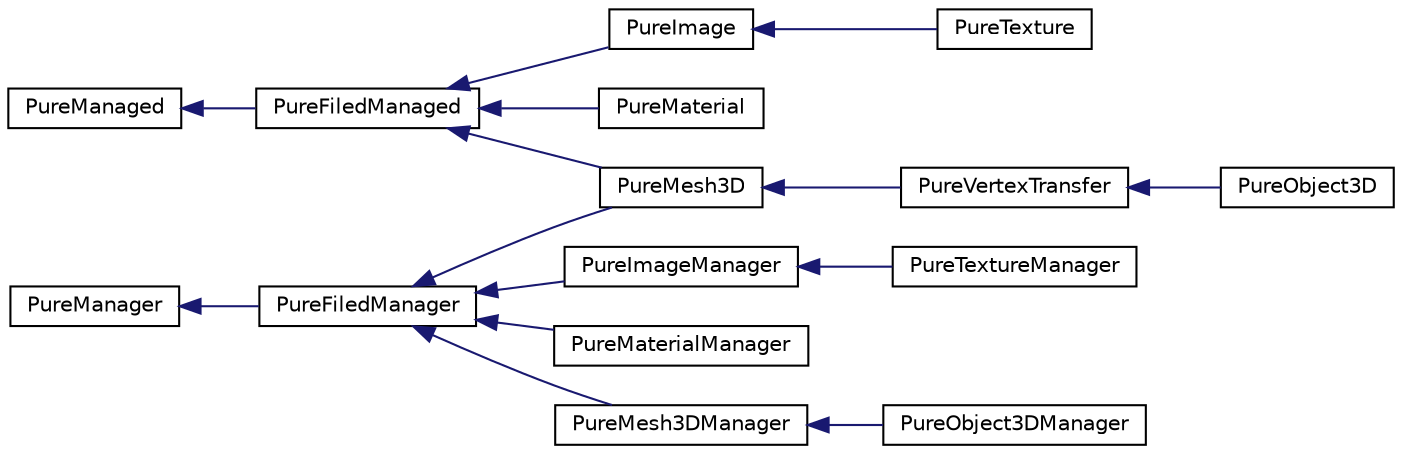 digraph "Graphical Class Hierarchy"
{
 // LATEX_PDF_SIZE
  edge [fontname="Helvetica",fontsize="10",labelfontname="Helvetica",labelfontsize="10"];
  node [fontname="Helvetica",fontsize="10",shape=record];
  rankdir="LR";
  Node0 [label="PureManaged",height=0.2,width=0.4,color="black", fillcolor="white", style="filled",URL="$class_pure_managed.html",tooltip="Ancestor class for managed classes."];
  Node0 -> Node1 [dir="back",color="midnightblue",fontsize="10",style="solid",fontname="Helvetica"];
  Node1 [label="PureFiledManaged",height=0.2,width=0.4,color="black", fillcolor="white", style="filled",URL="$class_pure_filed_managed.html",tooltip="Managed loaded from / saved to a file."];
  Node1 -> Node2 [dir="back",color="midnightblue",fontsize="10",style="solid",fontname="Helvetica"];
  Node2 [label="PureImage",height=0.2,width=0.4,color="black", fillcolor="white", style="filled",URL="$class_pure_image.html",tooltip="Image class."];
  Node2 -> Node3 [dir="back",color="midnightblue",fontsize="10",style="solid",fontname="Helvetica"];
  Node3 [label="PureTexture",height=0.2,width=0.4,color="black", fillcolor="white", style="filled",URL="$class_pure_texture.html",tooltip="Texture-representing class."];
  Node1 -> Node4 [dir="back",color="midnightblue",fontsize="10",style="solid",fontname="Helvetica"];
  Node4 [label="PureMaterial",height=0.2,width=0.4,color="black", fillcolor="white", style="filled",URL="$class_pure_material.html",tooltip="Material class."];
  Node1 -> Node5 [dir="back",color="midnightblue",fontsize="10",style="solid",fontname="Helvetica"];
  Node5 [label="PureMesh3D",height=0.2,width=0.4,color="black", fillcolor="white", style="filled",URL="$class_pure_mesh3_d.html",tooltip="3D Mesh class."];
  Node5 -> Node6 [dir="back",color="midnightblue",fontsize="10",style="solid",fontname="Helvetica"];
  Node6 [label="PureVertexTransfer",height=0.2,width=0.4,color="black", fillcolor="white", style="filled",URL="$class_pure_vertex_transfer.html",tooltip="VertexTransfer class extends Mesh3D by providing ways to transfer vertices of the mesh over the verte..."];
  Node6 -> Node7 [dir="back",color="midnightblue",fontsize="10",style="solid",fontname="Helvetica"];
  Node7 [label="PureObject3D",height=0.2,width=0.4,color="black", fillcolor="white", style="filled",URL="$class_pure_object3_d.html",tooltip="3D object class."];
  Node14 [label="PureManager",height=0.2,width=0.4,color="black", fillcolor="white", style="filled",URL="$class_pure_manager.html",tooltip="Ancestor class for manager classes."];
  Node14 -> Node8 [dir="back",color="midnightblue",fontsize="10",style="solid",fontname="Helvetica"];
  Node8 [label="PureFiledManager",height=0.2,width=0.4,color="black", fillcolor="white", style="filled",URL="$class_pure_filed_manager.html",tooltip="Manager loading from / saving to a file."];
  Node8 -> Node9 [dir="back",color="midnightblue",fontsize="10",style="solid",fontname="Helvetica"];
  Node9 [label="PureImageManager",height=0.2,width=0.4,color="black", fillcolor="white", style="filled",URL="$class_pure_image_manager.html",tooltip="Image manager class."];
  Node9 -> Node10 [dir="back",color="midnightblue",fontsize="10",style="solid",fontname="Helvetica"];
  Node10 [label="PureTextureManager",height=0.2,width=0.4,color="black", fillcolor="white", style="filled",URL="$class_pure_texture_manager.html",tooltip="Texture manager class."];
  Node8 -> Node11 [dir="back",color="midnightblue",fontsize="10",style="solid",fontname="Helvetica"];
  Node11 [label="PureMaterialManager",height=0.2,width=0.4,color="black", fillcolor="white", style="filled",URL="$class_pure_material_manager.html",tooltip="Material manager class."];
  Node8 -> Node5 [dir="back",color="midnightblue",fontsize="10",style="solid",fontname="Helvetica"];
  Node8 -> Node12 [dir="back",color="midnightblue",fontsize="10",style="solid",fontname="Helvetica"];
  Node12 [label="PureMesh3DManager",height=0.2,width=0.4,color="black", fillcolor="white", style="filled",URL="$class_pure_mesh3_d_manager.html",tooltip="3D mesh manager class."];
  Node12 -> Node13 [dir="back",color="midnightblue",fontsize="10",style="solid",fontname="Helvetica"];
  Node13 [label="PureObject3DManager",height=0.2,width=0.4,color="black", fillcolor="white", style="filled",URL="$class_pure_object3_d_manager.html",tooltip="3D object manager class."];
}
